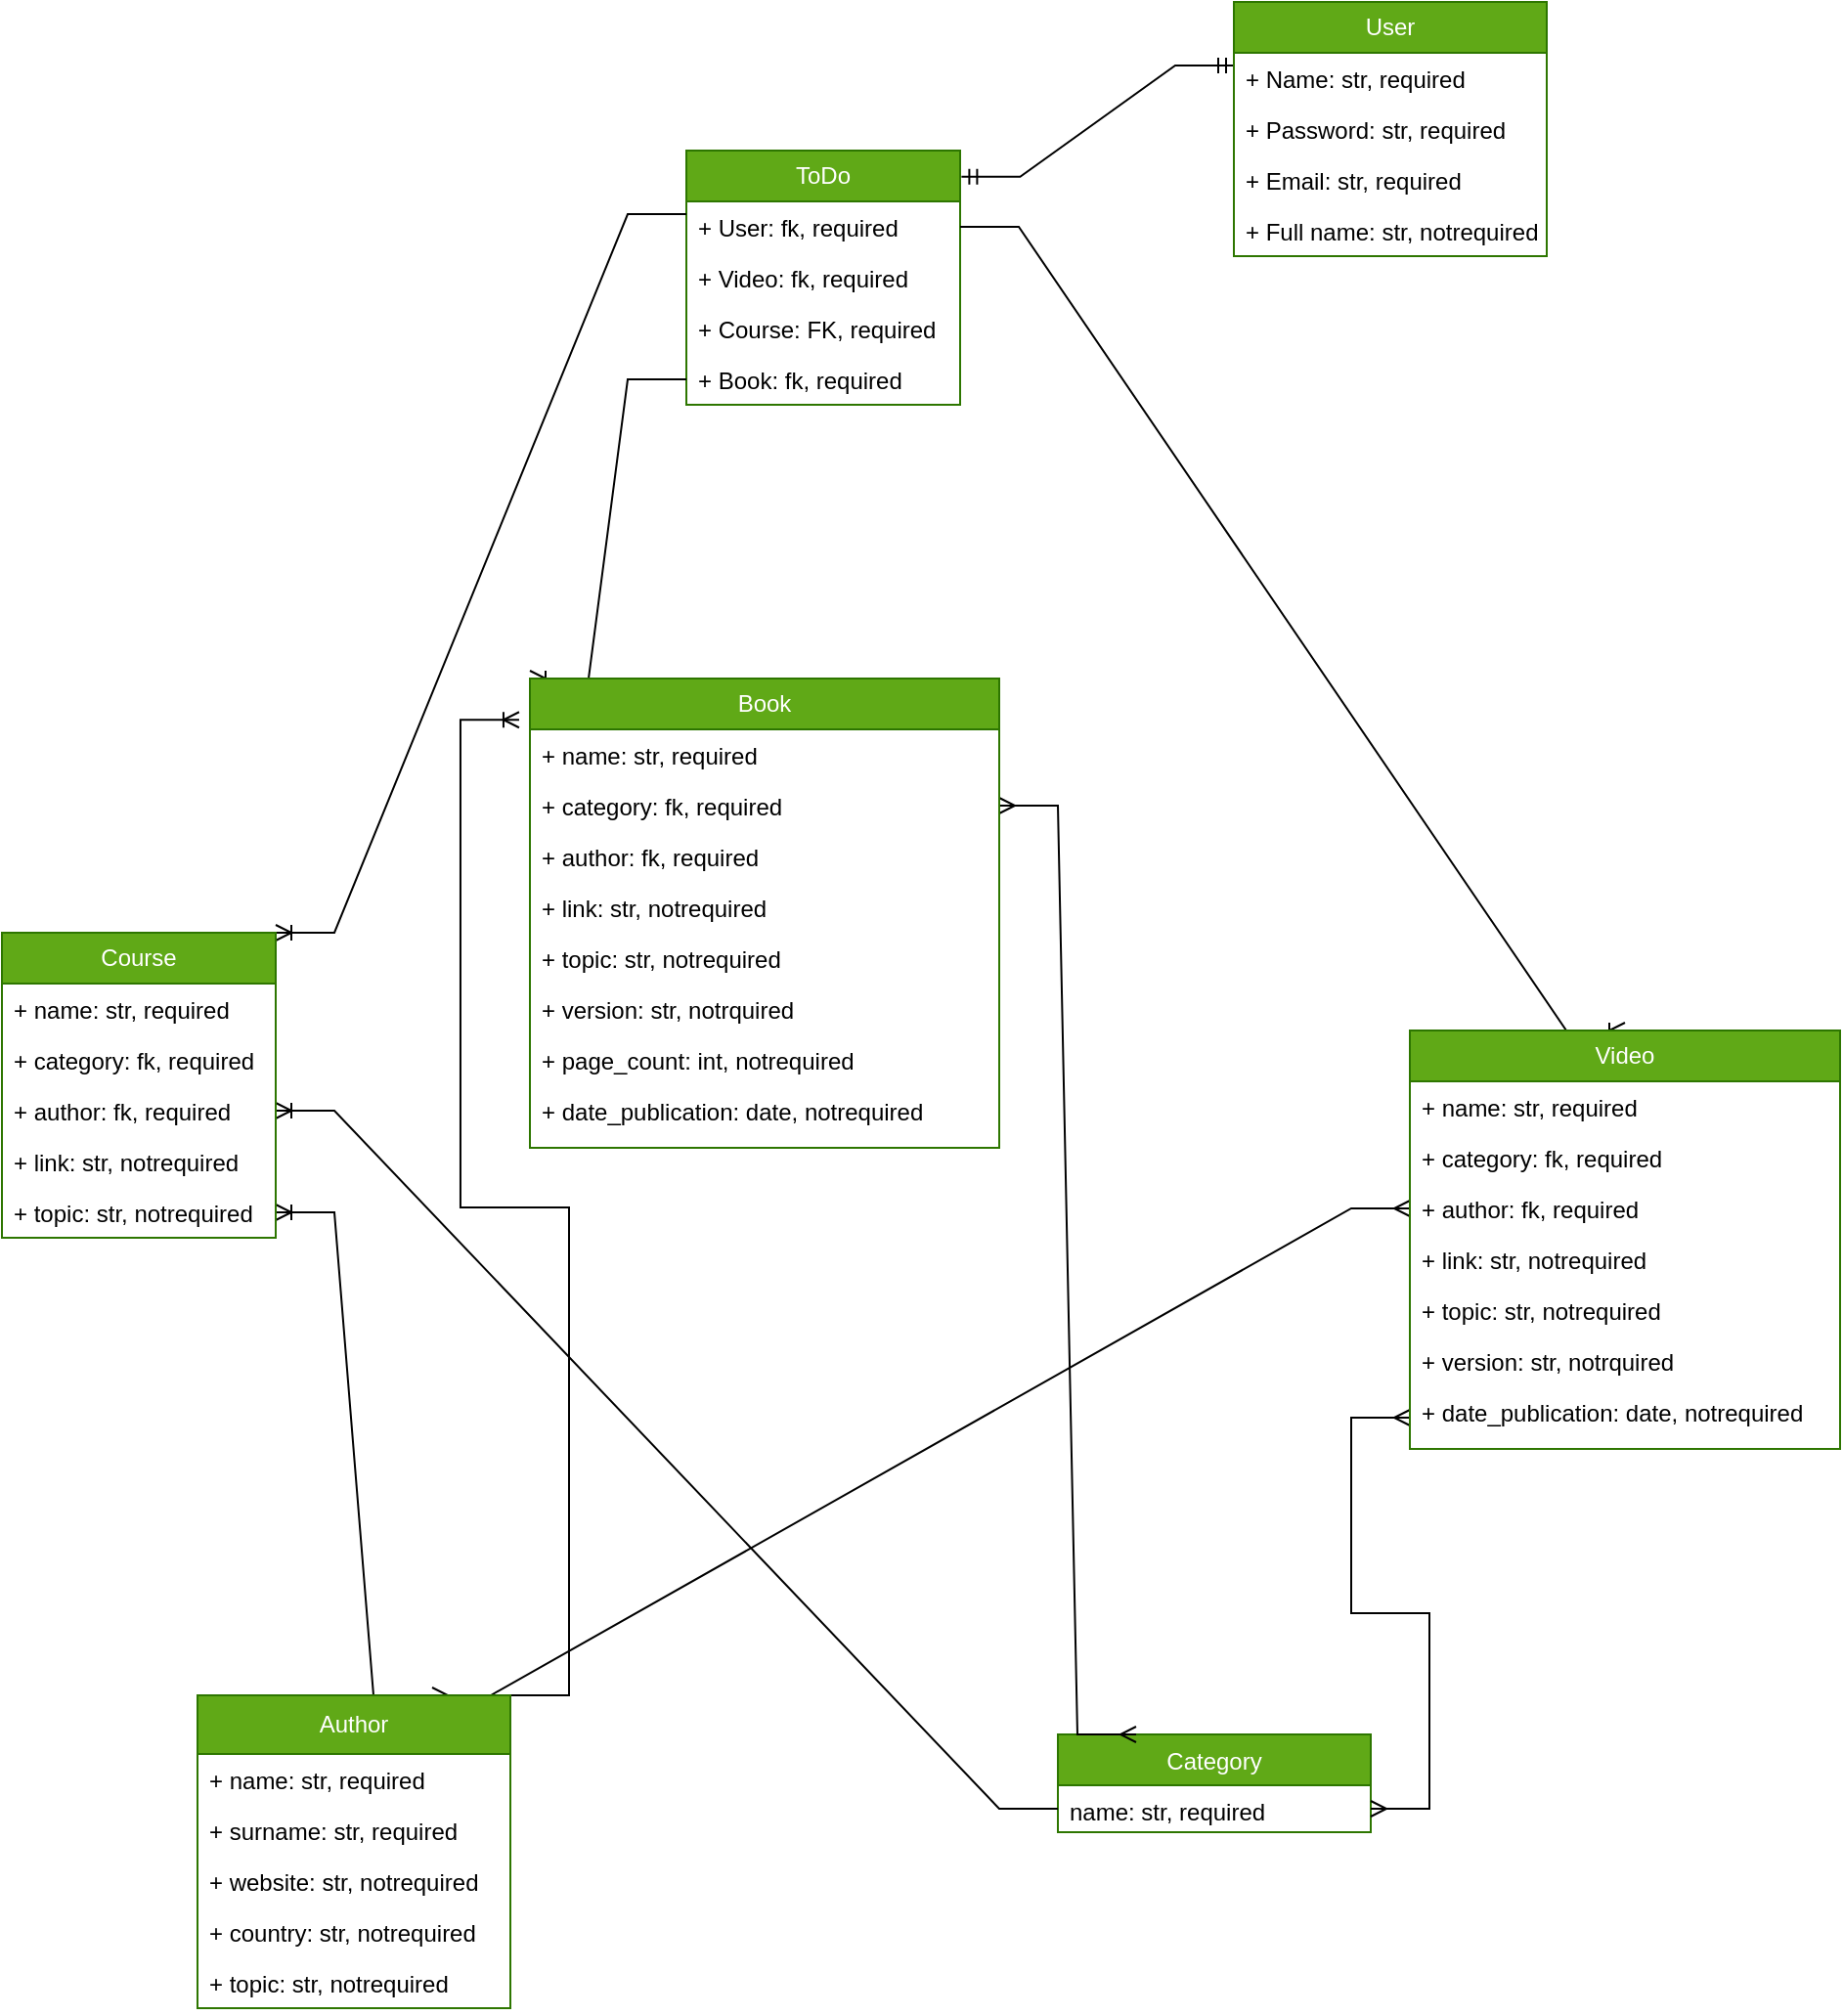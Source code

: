 <mxfile version="21.2.8" type="device">
  <diagram id="C5RBs43oDa-KdzZeNtuy" name="Page-1">
    <mxGraphModel dx="1098" dy="820" grid="1" gridSize="10" guides="1" tooltips="1" connect="1" arrows="1" fold="1" page="1" pageScale="1" pageWidth="827" pageHeight="1169" math="0" shadow="0">
      <root>
        <mxCell id="WIyWlLk6GJQsqaUBKTNV-0" />
        <mxCell id="WIyWlLk6GJQsqaUBKTNV-1" parent="WIyWlLk6GJQsqaUBKTNV-0" />
        <mxCell id="es8ylH77g-jP_sv23xc6-0" value="Category" style="swimlane;fontStyle=0;align=center;verticalAlign=top;childLayout=stackLayout;horizontal=1;startSize=26;horizontalStack=0;resizeParent=1;resizeLast=0;collapsible=1;marginBottom=0;rounded=0;shadow=0;strokeWidth=1;fillColor=#60a917;fontColor=#ffffff;strokeColor=#2D7600;" parent="WIyWlLk6GJQsqaUBKTNV-1" vertex="1">
          <mxGeometry x="560" y="890" width="160" height="50" as="geometry">
            <mxRectangle x="340" y="380" width="170" height="26" as="alternateBounds" />
          </mxGeometry>
        </mxCell>
        <mxCell id="es8ylH77g-jP_sv23xc6-1" value="name: str, required&#xa;" style="text;align=left;verticalAlign=top;spacingLeft=4;spacingRight=4;overflow=hidden;rotatable=0;points=[[0,0.5],[1,0.5]];portConstraint=eastwest;" parent="es8ylH77g-jP_sv23xc6-0" vertex="1">
          <mxGeometry y="26" width="160" height="24" as="geometry" />
        </mxCell>
        <mxCell id="es8ylH77g-jP_sv23xc6-8" value="" style="edgeStyle=entityRelationEdgeStyle;fontSize=12;html=1;endArrow=ERoneToMany;rounded=0;entryX=1;entryY=0.5;entryDx=0;entryDy=0;exitX=0;exitY=0.5;exitDx=0;exitDy=0;" parent="WIyWlLk6GJQsqaUBKTNV-1" source="es8ylH77g-jP_sv23xc6-1" target="HbYE70hCJ88BT2Lm55qk-5" edge="1">
          <mxGeometry width="100" height="100" relative="1" as="geometry">
            <mxPoint x="200" y="660" as="sourcePoint" />
            <mxPoint x="460" y="340" as="targetPoint" />
          </mxGeometry>
        </mxCell>
        <mxCell id="es8ylH77g-jP_sv23xc6-10" value="" style="edgeStyle=entityRelationEdgeStyle;fontSize=12;html=1;endArrow=ERmany;startArrow=ERmany;rounded=0;exitX=1;exitY=0.5;exitDx=0;exitDy=0;entryX=0;entryY=0.5;entryDx=0;entryDy=0;" parent="WIyWlLk6GJQsqaUBKTNV-1" source="es8ylH77g-jP_sv23xc6-1" target="HbYE70hCJ88BT2Lm55qk-27" edge="1">
          <mxGeometry width="100" height="100" relative="1" as="geometry">
            <mxPoint x="360" y="440" as="sourcePoint" />
            <mxPoint x="660" y="620" as="targetPoint" />
          </mxGeometry>
        </mxCell>
        <mxCell id="es8ylH77g-jP_sv23xc6-11" value="" style="edgeStyle=entityRelationEdgeStyle;fontSize=12;html=1;endArrow=ERmany;startArrow=ERmany;rounded=0;exitX=1;exitY=0.5;exitDx=0;exitDy=0;entryX=0.25;entryY=0;entryDx=0;entryDy=0;" parent="WIyWlLk6GJQsqaUBKTNV-1" source="HbYE70hCJ88BT2Lm55qk-11" target="es8ylH77g-jP_sv23xc6-0" edge="1">
          <mxGeometry width="100" height="100" relative="1" as="geometry">
            <mxPoint x="374" y="430" as="sourcePoint" />
            <mxPoint x="520" y="840" as="targetPoint" />
          </mxGeometry>
        </mxCell>
        <mxCell id="es8ylH77g-jP_sv23xc6-14" value="" style="edgeStyle=entityRelationEdgeStyle;fontSize=12;html=1;endArrow=ERoneToMany;rounded=0;exitX=1;exitY=0;exitDx=0;exitDy=0;entryX=-0.023;entryY=0.088;entryDx=0;entryDy=0;entryPerimeter=0;" parent="WIyWlLk6GJQsqaUBKTNV-1" source="HbYE70hCJ88BT2Lm55qk-28" target="HbYE70hCJ88BT2Lm55qk-9" edge="1">
          <mxGeometry width="100" height="100" relative="1" as="geometry">
            <mxPoint x="530" y="240" as="sourcePoint" />
            <mxPoint x="310" y="601" as="targetPoint" />
          </mxGeometry>
        </mxCell>
        <mxCell id="es8ylH77g-jP_sv23xc6-15" value="" style="edgeStyle=entityRelationEdgeStyle;fontSize=12;html=1;endArrow=ERoneToMany;rounded=0;entryX=1;entryY=0.5;entryDx=0;entryDy=0;exitX=0.75;exitY=0;exitDx=0;exitDy=0;" parent="WIyWlLk6GJQsqaUBKTNV-1" source="HbYE70hCJ88BT2Lm55qk-28" target="HbYE70hCJ88BT2Lm55qk-7" edge="1">
          <mxGeometry width="100" height="100" relative="1" as="geometry">
            <mxPoint x="460" y="320" as="sourcePoint" />
            <mxPoint x="560" y="220" as="targetPoint" />
          </mxGeometry>
        </mxCell>
        <mxCell id="es8ylH77g-jP_sv23xc6-16" value="" style="edgeStyle=entityRelationEdgeStyle;fontSize=12;html=1;endArrow=ERmany;startArrow=ERmany;rounded=0;entryX=0.75;entryY=0;entryDx=0;entryDy=0;exitX=0;exitY=0.5;exitDx=0;exitDy=0;" parent="WIyWlLk6GJQsqaUBKTNV-1" source="HbYE70hCJ88BT2Lm55qk-22" target="HbYE70hCJ88BT2Lm55qk-28" edge="1">
          <mxGeometry width="100" height="100" relative="1" as="geometry">
            <mxPoint x="946" y="648" as="sourcePoint" />
            <mxPoint x="610" y="250" as="targetPoint" />
          </mxGeometry>
        </mxCell>
        <mxCell id="es8ylH77g-jP_sv23xc6-20" value="ToDo" style="swimlane;fontStyle=0;childLayout=stackLayout;horizontal=1;startSize=26;fillColor=#60a917;horizontalStack=0;resizeParent=1;resizeParentMax=0;resizeLast=0;collapsible=1;marginBottom=0;whiteSpace=wrap;html=1;fontColor=#ffffff;strokeColor=#2D7600;" parent="WIyWlLk6GJQsqaUBKTNV-1" vertex="1">
          <mxGeometry x="370" y="80" width="140" height="130" as="geometry" />
        </mxCell>
        <mxCell id="es8ylH77g-jP_sv23xc6-21" value="+ User: fk, required" style="text;strokeColor=none;fillColor=none;align=left;verticalAlign=top;spacingLeft=4;spacingRight=4;overflow=hidden;rotatable=0;points=[[0,0.5],[1,0.5]];portConstraint=eastwest;whiteSpace=wrap;html=1;" parent="es8ylH77g-jP_sv23xc6-20" vertex="1">
          <mxGeometry y="26" width="140" height="26" as="geometry" />
        </mxCell>
        <mxCell id="es8ylH77g-jP_sv23xc6-22" value="+ Video: fk, required" style="text;strokeColor=none;fillColor=none;align=left;verticalAlign=top;spacingLeft=4;spacingRight=4;overflow=hidden;rotatable=0;points=[[0,0.5],[1,0.5]];portConstraint=eastwest;whiteSpace=wrap;html=1;" parent="es8ylH77g-jP_sv23xc6-20" vertex="1">
          <mxGeometry y="52" width="140" height="26" as="geometry" />
        </mxCell>
        <mxCell id="es8ylH77g-jP_sv23xc6-23" value="+ Course: FK, required" style="text;strokeColor=none;fillColor=none;align=left;verticalAlign=top;spacingLeft=4;spacingRight=4;overflow=hidden;rotatable=0;points=[[0,0.5],[1,0.5]];portConstraint=eastwest;whiteSpace=wrap;html=1;" parent="es8ylH77g-jP_sv23xc6-20" vertex="1">
          <mxGeometry y="78" width="140" height="26" as="geometry" />
        </mxCell>
        <mxCell id="es8ylH77g-jP_sv23xc6-24" value="+ Book: fk, required" style="text;strokeColor=none;fillColor=none;align=left;verticalAlign=top;spacingLeft=4;spacingRight=4;overflow=hidden;rotatable=0;points=[[0,0.5],[1,0.5]];portConstraint=eastwest;whiteSpace=wrap;html=1;" parent="es8ylH77g-jP_sv23xc6-20" vertex="1">
          <mxGeometry y="104" width="140" height="26" as="geometry" />
        </mxCell>
        <mxCell id="es8ylH77g-jP_sv23xc6-25" value="" style="edgeStyle=entityRelationEdgeStyle;fontSize=12;html=1;endArrow=ERmandOne;startArrow=ERmandOne;rounded=0;exitX=1.005;exitY=0.103;exitDx=0;exitDy=0;exitPerimeter=0;entryX=0;entryY=0.25;entryDx=0;entryDy=0;" parent="WIyWlLk6GJQsqaUBKTNV-1" source="es8ylH77g-jP_sv23xc6-20" target="es8ylH77g-jP_sv23xc6-26" edge="1">
          <mxGeometry width="100" height="100" relative="1" as="geometry">
            <mxPoint x="930" y="260" as="sourcePoint" />
            <mxPoint x="1030" y="138" as="targetPoint" />
          </mxGeometry>
        </mxCell>
        <mxCell id="es8ylH77g-jP_sv23xc6-26" value="User" style="swimlane;fontStyle=0;childLayout=stackLayout;horizontal=1;startSize=26;fillColor=#60a917;horizontalStack=0;resizeParent=1;resizeParentMax=0;resizeLast=0;collapsible=1;marginBottom=0;whiteSpace=wrap;html=1;fontColor=#ffffff;strokeColor=#2D7600;" parent="WIyWlLk6GJQsqaUBKTNV-1" vertex="1">
          <mxGeometry x="650" y="4" width="160" height="130" as="geometry" />
        </mxCell>
        <mxCell id="es8ylH77g-jP_sv23xc6-27" value="+ Name: str, required" style="text;strokeColor=none;fillColor=none;align=left;verticalAlign=top;spacingLeft=4;spacingRight=4;overflow=hidden;rotatable=0;points=[[0,0.5],[1,0.5]];portConstraint=eastwest;whiteSpace=wrap;html=1;" parent="es8ylH77g-jP_sv23xc6-26" vertex="1">
          <mxGeometry y="26" width="160" height="26" as="geometry" />
        </mxCell>
        <mxCell id="es8ylH77g-jP_sv23xc6-28" value="+ Password: str, required" style="text;strokeColor=none;fillColor=none;align=left;verticalAlign=top;spacingLeft=4;spacingRight=4;overflow=hidden;rotatable=0;points=[[0,0.5],[1,0.5]];portConstraint=eastwest;whiteSpace=wrap;html=1;" parent="es8ylH77g-jP_sv23xc6-26" vertex="1">
          <mxGeometry y="52" width="160" height="26" as="geometry" />
        </mxCell>
        <mxCell id="es8ylH77g-jP_sv23xc6-29" value="+ Email: str, required" style="text;strokeColor=none;fillColor=none;align=left;verticalAlign=top;spacingLeft=4;spacingRight=4;overflow=hidden;rotatable=0;points=[[0,0.5],[1,0.5]];portConstraint=eastwest;whiteSpace=wrap;html=1;" parent="es8ylH77g-jP_sv23xc6-26" vertex="1">
          <mxGeometry y="78" width="160" height="26" as="geometry" />
        </mxCell>
        <mxCell id="HbYE70hCJ88BT2Lm55qk-1" value="+ Full name: str, notrequired" style="text;strokeColor=none;fillColor=none;align=left;verticalAlign=top;spacingLeft=4;spacingRight=4;overflow=hidden;rotatable=0;points=[[0,0.5],[1,0.5]];portConstraint=eastwest;whiteSpace=wrap;html=1;" parent="es8ylH77g-jP_sv23xc6-26" vertex="1">
          <mxGeometry y="104" width="160" height="26" as="geometry" />
        </mxCell>
        <mxCell id="es8ylH77g-jP_sv23xc6-31" value="" style="edgeStyle=entityRelationEdgeStyle;fontSize=12;html=1;endArrow=ERoneToMany;rounded=0;exitX=1;exitY=0.5;exitDx=0;exitDy=0;entryX=0.5;entryY=0;entryDx=0;entryDy=0;sourcePerimeterSpacing=2;" parent="WIyWlLk6GJQsqaUBKTNV-1" source="es8ylH77g-jP_sv23xc6-21" target="HbYE70hCJ88BT2Lm55qk-19" edge="1">
          <mxGeometry width="100" height="100" relative="1" as="geometry">
            <mxPoint x="680" y="340" as="sourcePoint" />
            <mxPoint x="590" y="240" as="targetPoint" />
          </mxGeometry>
        </mxCell>
        <mxCell id="es8ylH77g-jP_sv23xc6-32" value="" style="edgeStyle=entityRelationEdgeStyle;fontSize=12;html=1;endArrow=ERoneToMany;rounded=0;entryX=0;entryY=0;entryDx=0;entryDy=0;exitX=0;exitY=0.5;exitDx=0;exitDy=0;" parent="WIyWlLk6GJQsqaUBKTNV-1" source="es8ylH77g-jP_sv23xc6-24" target="HbYE70hCJ88BT2Lm55qk-9" edge="1">
          <mxGeometry width="100" height="100" relative="1" as="geometry">
            <mxPoint x="130" y="310" as="sourcePoint" />
            <mxPoint x="230" y="210" as="targetPoint" />
          </mxGeometry>
        </mxCell>
        <mxCell id="es8ylH77g-jP_sv23xc6-33" value="" style="edgeStyle=entityRelationEdgeStyle;fontSize=12;html=1;endArrow=ERoneToMany;rounded=0;entryX=1;entryY=0;entryDx=0;entryDy=0;exitX=0;exitY=0.25;exitDx=0;exitDy=0;" parent="WIyWlLk6GJQsqaUBKTNV-1" source="es8ylH77g-jP_sv23xc6-20" target="HbYE70hCJ88BT2Lm55qk-2" edge="1">
          <mxGeometry width="100" height="100" relative="1" as="geometry">
            <mxPoint x="100" y="300" as="sourcePoint" />
            <mxPoint x="220" y="200" as="targetPoint" />
          </mxGeometry>
        </mxCell>
        <mxCell id="HbYE70hCJ88BT2Lm55qk-2" value="Course" style="swimlane;fontStyle=0;childLayout=stackLayout;horizontal=1;startSize=26;fillColor=#60a917;horizontalStack=0;resizeParent=1;resizeParentMax=0;resizeLast=0;collapsible=1;marginBottom=0;whiteSpace=wrap;html=1;fontColor=#ffffff;strokeColor=#2D7600;" parent="WIyWlLk6GJQsqaUBKTNV-1" vertex="1">
          <mxGeometry x="20" y="480" width="140" height="156" as="geometry" />
        </mxCell>
        <mxCell id="HbYE70hCJ88BT2Lm55qk-3" value="+ name: str, required" style="text;strokeColor=none;fillColor=none;align=left;verticalAlign=top;spacingLeft=4;spacingRight=4;overflow=hidden;rotatable=0;points=[[0,0.5],[1,0.5]];portConstraint=eastwest;whiteSpace=wrap;html=1;" parent="HbYE70hCJ88BT2Lm55qk-2" vertex="1">
          <mxGeometry y="26" width="140" height="26" as="geometry" />
        </mxCell>
        <mxCell id="HbYE70hCJ88BT2Lm55qk-4" value="+ category: fk, required" style="text;strokeColor=none;fillColor=none;align=left;verticalAlign=top;spacingLeft=4;spacingRight=4;overflow=hidden;rotatable=0;points=[[0,0.5],[1,0.5]];portConstraint=eastwest;whiteSpace=wrap;html=1;" parent="HbYE70hCJ88BT2Lm55qk-2" vertex="1">
          <mxGeometry y="52" width="140" height="26" as="geometry" />
        </mxCell>
        <mxCell id="HbYE70hCJ88BT2Lm55qk-5" value="+ author: fk, required" style="text;strokeColor=none;fillColor=none;align=left;verticalAlign=top;spacingLeft=4;spacingRight=4;overflow=hidden;rotatable=0;points=[[0,0.5],[1,0.5]];portConstraint=eastwest;whiteSpace=wrap;html=1;" parent="HbYE70hCJ88BT2Lm55qk-2" vertex="1">
          <mxGeometry y="78" width="140" height="26" as="geometry" />
        </mxCell>
        <mxCell id="HbYE70hCJ88BT2Lm55qk-6" value="+ link: str, notrequired" style="text;strokeColor=none;fillColor=none;align=left;verticalAlign=top;spacingLeft=4;spacingRight=4;overflow=hidden;rotatable=0;points=[[0,0.5],[1,0.5]];portConstraint=eastwest;whiteSpace=wrap;html=1;" parent="HbYE70hCJ88BT2Lm55qk-2" vertex="1">
          <mxGeometry y="104" width="140" height="26" as="geometry" />
        </mxCell>
        <mxCell id="HbYE70hCJ88BT2Lm55qk-7" value="+ topic: str, notrequired" style="text;strokeColor=none;fillColor=none;align=left;verticalAlign=top;spacingLeft=4;spacingRight=4;overflow=hidden;rotatable=0;points=[[0,0.5],[1,0.5]];portConstraint=eastwest;whiteSpace=wrap;html=1;" parent="HbYE70hCJ88BT2Lm55qk-2" vertex="1">
          <mxGeometry y="130" width="140" height="26" as="geometry" />
        </mxCell>
        <mxCell id="HbYE70hCJ88BT2Lm55qk-9" value="Book" style="swimlane;fontStyle=0;childLayout=stackLayout;horizontal=1;startSize=26;fillColor=#60a917;horizontalStack=0;resizeParent=1;resizeParentMax=0;resizeLast=0;collapsible=1;marginBottom=0;whiteSpace=wrap;html=1;fontColor=#ffffff;strokeColor=#2D7600;" parent="WIyWlLk6GJQsqaUBKTNV-1" vertex="1">
          <mxGeometry x="290" y="350" width="240" height="240" as="geometry" />
        </mxCell>
        <mxCell id="HbYE70hCJ88BT2Lm55qk-10" value="+ name: str, required" style="text;strokeColor=none;fillColor=none;align=left;verticalAlign=top;spacingLeft=4;spacingRight=4;overflow=hidden;rotatable=0;points=[[0,0.5],[1,0.5]];portConstraint=eastwest;whiteSpace=wrap;html=1;" parent="HbYE70hCJ88BT2Lm55qk-9" vertex="1">
          <mxGeometry y="26" width="240" height="26" as="geometry" />
        </mxCell>
        <mxCell id="HbYE70hCJ88BT2Lm55qk-11" value="+ category: fk, required" style="text;strokeColor=none;fillColor=none;align=left;verticalAlign=top;spacingLeft=4;spacingRight=4;overflow=hidden;rotatable=0;points=[[0,0.5],[1,0.5]];portConstraint=eastwest;whiteSpace=wrap;html=1;" parent="HbYE70hCJ88BT2Lm55qk-9" vertex="1">
          <mxGeometry y="52" width="240" height="26" as="geometry" />
        </mxCell>
        <mxCell id="HbYE70hCJ88BT2Lm55qk-12" value="+ author: fk, required" style="text;strokeColor=none;fillColor=none;align=left;verticalAlign=top;spacingLeft=4;spacingRight=4;overflow=hidden;rotatable=0;points=[[0,0.5],[1,0.5]];portConstraint=eastwest;whiteSpace=wrap;html=1;" parent="HbYE70hCJ88BT2Lm55qk-9" vertex="1">
          <mxGeometry y="78" width="240" height="26" as="geometry" />
        </mxCell>
        <mxCell id="HbYE70hCJ88BT2Lm55qk-13" value="+ link: str, notrequired" style="text;strokeColor=none;fillColor=none;align=left;verticalAlign=top;spacingLeft=4;spacingRight=4;overflow=hidden;rotatable=0;points=[[0,0.5],[1,0.5]];portConstraint=eastwest;whiteSpace=wrap;html=1;" parent="HbYE70hCJ88BT2Lm55qk-9" vertex="1">
          <mxGeometry y="104" width="240" height="26" as="geometry" />
        </mxCell>
        <mxCell id="HbYE70hCJ88BT2Lm55qk-14" value="+ topic: str, notrequired" style="text;strokeColor=none;fillColor=none;align=left;verticalAlign=top;spacingLeft=4;spacingRight=4;overflow=hidden;rotatable=0;points=[[0,0.5],[1,0.5]];portConstraint=eastwest;whiteSpace=wrap;html=1;" parent="HbYE70hCJ88BT2Lm55qk-9" vertex="1">
          <mxGeometry y="130" width="240" height="26" as="geometry" />
        </mxCell>
        <mxCell id="HbYE70hCJ88BT2Lm55qk-15" value="+ version: str, notrquired" style="text;strokeColor=none;fillColor=none;align=left;verticalAlign=top;spacingLeft=4;spacingRight=4;overflow=hidden;rotatable=0;points=[[0,0.5],[1,0.5]];portConstraint=eastwest;whiteSpace=wrap;html=1;" parent="HbYE70hCJ88BT2Lm55qk-9" vertex="1">
          <mxGeometry y="156" width="240" height="26" as="geometry" />
        </mxCell>
        <mxCell id="HbYE70hCJ88BT2Lm55qk-16" value="+ page_count: int, notrequired" style="text;strokeColor=none;fillColor=none;align=left;verticalAlign=top;spacingLeft=4;spacingRight=4;overflow=hidden;rotatable=0;points=[[0,0.5],[1,0.5]];portConstraint=eastwest;whiteSpace=wrap;html=1;" parent="HbYE70hCJ88BT2Lm55qk-9" vertex="1">
          <mxGeometry y="182" width="240" height="26" as="geometry" />
        </mxCell>
        <mxCell id="HbYE70hCJ88BT2Lm55qk-17" value="+ date_publication: date, notrequired" style="text;strokeColor=none;fillColor=none;align=left;verticalAlign=top;spacingLeft=4;spacingRight=4;overflow=hidden;rotatable=0;points=[[0,0.5],[1,0.5]];portConstraint=eastwest;whiteSpace=wrap;html=1;" parent="HbYE70hCJ88BT2Lm55qk-9" vertex="1">
          <mxGeometry y="208" width="240" height="32" as="geometry" />
        </mxCell>
        <mxCell id="HbYE70hCJ88BT2Lm55qk-19" value="Video" style="swimlane;fontStyle=0;childLayout=stackLayout;horizontal=1;startSize=26;fillColor=#60a917;horizontalStack=0;resizeParent=1;resizeParentMax=0;resizeLast=0;collapsible=1;marginBottom=0;whiteSpace=wrap;html=1;fontColor=#ffffff;strokeColor=#2D7600;" parent="WIyWlLk6GJQsqaUBKTNV-1" vertex="1">
          <mxGeometry x="740" y="530" width="220" height="214" as="geometry" />
        </mxCell>
        <mxCell id="HbYE70hCJ88BT2Lm55qk-20" value="+ name: str, required" style="text;strokeColor=none;fillColor=none;align=left;verticalAlign=top;spacingLeft=4;spacingRight=4;overflow=hidden;rotatable=0;points=[[0,0.5],[1,0.5]];portConstraint=eastwest;whiteSpace=wrap;html=1;" parent="HbYE70hCJ88BT2Lm55qk-19" vertex="1">
          <mxGeometry y="26" width="220" height="26" as="geometry" />
        </mxCell>
        <mxCell id="HbYE70hCJ88BT2Lm55qk-21" value="+ category: fk, required" style="text;strokeColor=none;fillColor=none;align=left;verticalAlign=top;spacingLeft=4;spacingRight=4;overflow=hidden;rotatable=0;points=[[0,0.5],[1,0.5]];portConstraint=eastwest;whiteSpace=wrap;html=1;" parent="HbYE70hCJ88BT2Lm55qk-19" vertex="1">
          <mxGeometry y="52" width="220" height="26" as="geometry" />
        </mxCell>
        <mxCell id="HbYE70hCJ88BT2Lm55qk-22" value="+ author: fk, required" style="text;strokeColor=none;fillColor=none;align=left;verticalAlign=top;spacingLeft=4;spacingRight=4;overflow=hidden;rotatable=0;points=[[0,0.5],[1,0.5]];portConstraint=eastwest;whiteSpace=wrap;html=1;" parent="HbYE70hCJ88BT2Lm55qk-19" vertex="1">
          <mxGeometry y="78" width="220" height="26" as="geometry" />
        </mxCell>
        <mxCell id="HbYE70hCJ88BT2Lm55qk-23" value="+ link: str, notrequired" style="text;strokeColor=none;fillColor=none;align=left;verticalAlign=top;spacingLeft=4;spacingRight=4;overflow=hidden;rotatable=0;points=[[0,0.5],[1,0.5]];portConstraint=eastwest;whiteSpace=wrap;html=1;" parent="HbYE70hCJ88BT2Lm55qk-19" vertex="1">
          <mxGeometry y="104" width="220" height="26" as="geometry" />
        </mxCell>
        <mxCell id="HbYE70hCJ88BT2Lm55qk-24" value="+ topic: str, notrequired" style="text;strokeColor=none;fillColor=none;align=left;verticalAlign=top;spacingLeft=4;spacingRight=4;overflow=hidden;rotatable=0;points=[[0,0.5],[1,0.5]];portConstraint=eastwest;whiteSpace=wrap;html=1;" parent="HbYE70hCJ88BT2Lm55qk-19" vertex="1">
          <mxGeometry y="130" width="220" height="26" as="geometry" />
        </mxCell>
        <mxCell id="HbYE70hCJ88BT2Lm55qk-25" value="+ version: str, notrquired" style="text;strokeColor=none;fillColor=none;align=left;verticalAlign=top;spacingLeft=4;spacingRight=4;overflow=hidden;rotatable=0;points=[[0,0.5],[1,0.5]];portConstraint=eastwest;whiteSpace=wrap;html=1;" parent="HbYE70hCJ88BT2Lm55qk-19" vertex="1">
          <mxGeometry y="156" width="220" height="26" as="geometry" />
        </mxCell>
        <mxCell id="HbYE70hCJ88BT2Lm55qk-27" value="+ date_publication: date, notrequired" style="text;strokeColor=none;fillColor=none;align=left;verticalAlign=top;spacingLeft=4;spacingRight=4;overflow=hidden;rotatable=0;points=[[0,0.5],[1,0.5]];portConstraint=eastwest;whiteSpace=wrap;html=1;" parent="HbYE70hCJ88BT2Lm55qk-19" vertex="1">
          <mxGeometry y="182" width="220" height="32" as="geometry" />
        </mxCell>
        <mxCell id="HbYE70hCJ88BT2Lm55qk-28" value="Author" style="swimlane;fontStyle=0;childLayout=stackLayout;horizontal=1;startSize=30;fillColor=#60a917;horizontalStack=0;resizeParent=1;resizeParentMax=0;resizeLast=0;collapsible=1;marginBottom=0;whiteSpace=wrap;html=1;fontColor=#ffffff;strokeColor=#2D7600;" parent="WIyWlLk6GJQsqaUBKTNV-1" vertex="1">
          <mxGeometry x="120" y="870" width="160" height="160" as="geometry" />
        </mxCell>
        <mxCell id="HbYE70hCJ88BT2Lm55qk-29" value="+ name: str, required" style="text;strokeColor=none;fillColor=none;align=left;verticalAlign=top;spacingLeft=4;spacingRight=4;overflow=hidden;rotatable=0;points=[[0,0.5],[1,0.5]];portConstraint=eastwest;whiteSpace=wrap;html=1;" parent="HbYE70hCJ88BT2Lm55qk-28" vertex="1">
          <mxGeometry y="30" width="160" height="26" as="geometry" />
        </mxCell>
        <mxCell id="HbYE70hCJ88BT2Lm55qk-30" value="+ surname: str, required" style="text;strokeColor=none;fillColor=none;align=left;verticalAlign=top;spacingLeft=4;spacingRight=4;overflow=hidden;rotatable=0;points=[[0,0.5],[1,0.5]];portConstraint=eastwest;whiteSpace=wrap;html=1;" parent="HbYE70hCJ88BT2Lm55qk-28" vertex="1">
          <mxGeometry y="56" width="160" height="26" as="geometry" />
        </mxCell>
        <mxCell id="HbYE70hCJ88BT2Lm55qk-31" value="+ website: str, notrequired" style="text;strokeColor=none;fillColor=none;align=left;verticalAlign=top;spacingLeft=4;spacingRight=4;overflow=hidden;rotatable=0;points=[[0,0.5],[1,0.5]];portConstraint=eastwest;whiteSpace=wrap;html=1;" parent="HbYE70hCJ88BT2Lm55qk-28" vertex="1">
          <mxGeometry y="82" width="160" height="26" as="geometry" />
        </mxCell>
        <mxCell id="HbYE70hCJ88BT2Lm55qk-32" value="+ country: str, notrequired" style="text;strokeColor=none;fillColor=none;align=left;verticalAlign=top;spacingLeft=4;spacingRight=4;overflow=hidden;rotatable=0;points=[[0,0.5],[1,0.5]];portConstraint=eastwest;whiteSpace=wrap;html=1;" parent="HbYE70hCJ88BT2Lm55qk-28" vertex="1">
          <mxGeometry y="108" width="160" height="26" as="geometry" />
        </mxCell>
        <mxCell id="HbYE70hCJ88BT2Lm55qk-33" value="+ topic: str, notrequired" style="text;strokeColor=none;fillColor=none;align=left;verticalAlign=top;spacingLeft=4;spacingRight=4;overflow=hidden;rotatable=0;points=[[0,0.5],[1,0.5]];portConstraint=eastwest;whiteSpace=wrap;html=1;" parent="HbYE70hCJ88BT2Lm55qk-28" vertex="1">
          <mxGeometry y="134" width="160" height="26" as="geometry" />
        </mxCell>
      </root>
    </mxGraphModel>
  </diagram>
</mxfile>
